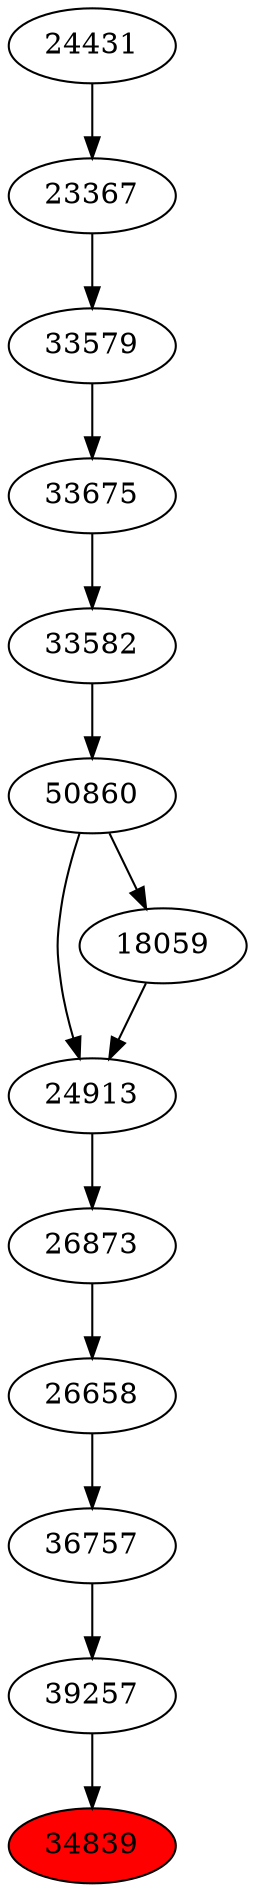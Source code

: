 strict digraph{ 
34839 [label="34839" fillcolor=red style=filled]
39257 -> 34839
39257 [label="39257"]
36757 -> 39257
36757 [label="36757"]
26658 -> 36757
26658 [label="26658"]
26873 -> 26658
26873 [label="26873"]
24913 -> 26873
24913 [label="24913"]
18059 -> 24913
50860 -> 24913
18059 [label="18059"]
50860 -> 18059
50860 [label="50860"]
33582 -> 50860
33582 [label="33582"]
33675 -> 33582
33675 [label="33675"]
33579 -> 33675
33579 [label="33579"]
23367 -> 33579
23367 [label="23367"]
24431 -> 23367
24431 [label="24431"]
}